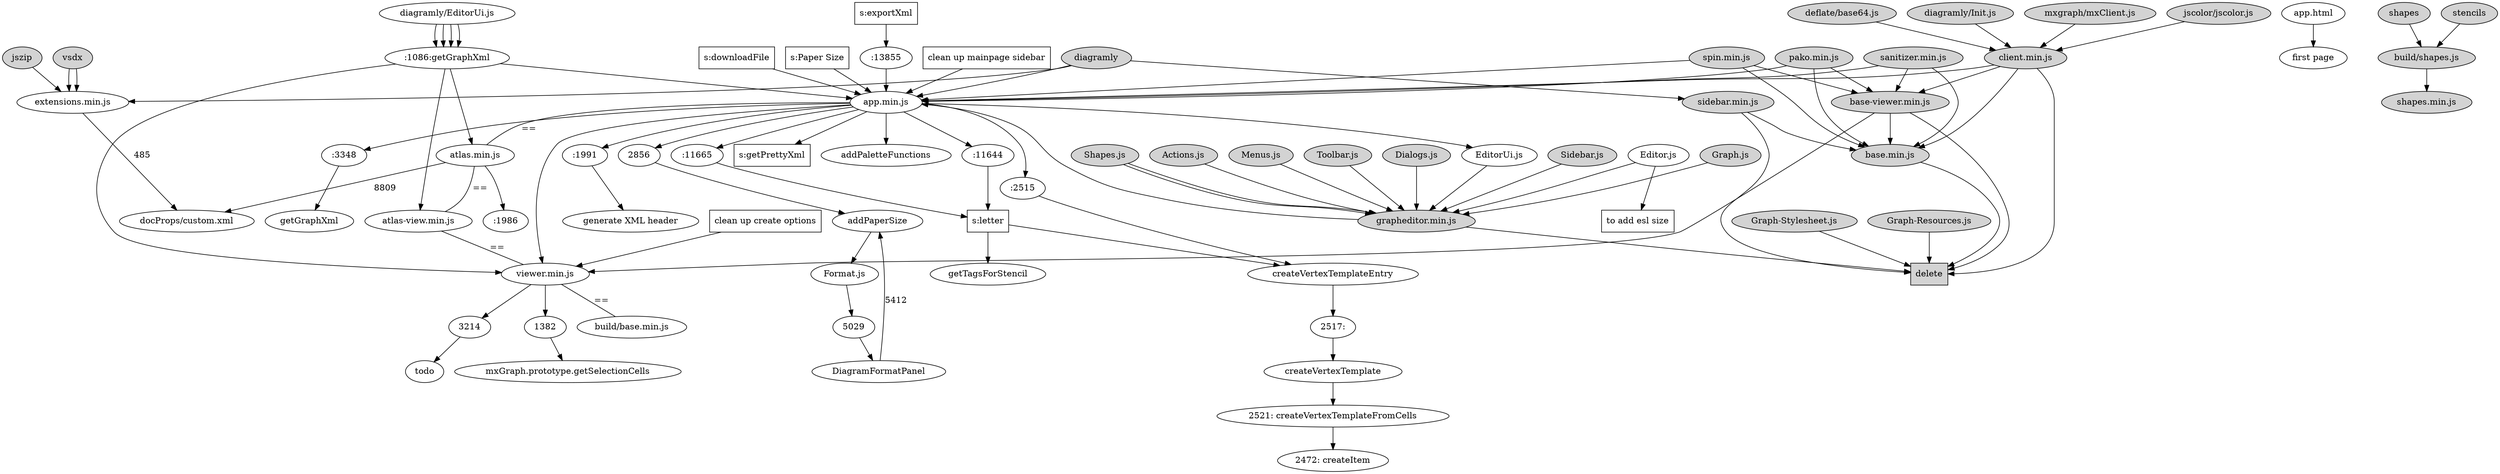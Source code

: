 digraph drawIo{
subgraph callFunction{
//s: search 
"diagramly/EditorUi.js"->":1086:getGraphXml" -> "app.min.js" -> 
"viewer.min.js"->"1382"-> "mxGraph.prototype.getSelectionCells";

"diagramly/EditorUi.js"->":1086:getGraphXml" -> "atlas.min.js" -> ":1986";
"s:letter" [shape = box];

"app.min.js" -> ":11644"-> "s:letter" -> "getTagsForStencil";
"app.min.js" ->":11665"-> "s:letter" -> "createVertexTemplateEntry";
"s:downloadFile" [shape = box];
"s:downloadFile" -> "app.min.js" -> "EditorUi.js";
"app.min.js" -> ":2515" -> "createVertexTemplateEntry" -> "2517:" -> "createVertexTemplate" -> "2521: createVertexTemplateFromCells" -> "2472: createItem";
//"app.min.js" -> ":2031" -> "A1 (594 mm x 841 mm)";
//"atlas.min.js" -> ":2032" -> "A1 (594 mm x 841 mm)";
"diagramly/EditorUi.js"->":1086:getGraphXml" -> "atlas-view.min.js";
"diagramly/EditorUi.js"->":1086:getGraphXml" -> "viewer.min.js";

"app.min.js" -> "atlas.min.js" -> "atlas-view.min.js" -> "viewer.min.js" ->
    "build/base.min.js"[label = "==", arrowhead="none" ];

"s:Paper Size" [shape = box];
"s:Paper Size" -> "app.min.js" -> "2856" -> "addPaperSize";
"addPaperSize" -> "Format.js" -> "5029" -> "DiagramFormatPanel";
"DiagramFormatPanel" -> "addPaperSize" [label= "5412" ];
"atlas.min.js"  -> "docProps/custom.xml" [label = "8809" ];
"extensions.min.js" -> "docProps/custom.xml" [label = "485"]; 
"to add esl size" [shape = box];
"Editor.js" -> "to add esl size";

"app.min.js" -> ":3348" ->"getGraphXml"; 
"app.min.js" -> ":1991" ->"generate XML header"; 
"app.min.js" -> "s:getPrettyXml";
"s:getPrettyXml"[shape = box];
"s:exportXml" [shape = box];

"s:exportXml" -> ":13855" -> "app.min.js";
"clean up create options" [shape = box];
"clean up create options" -> "viewer.min.js" -> 3214 -> "todo";

"clean up mainpage sidebar" [shape = box];
"clean up mainpage sidebar" -> "app.min.js" -> "addPaletteFunctions";
"app.html" -> "first page"
}

subgraph buildXml{
node [style=filled];
"delete" [shape = box];
"shapes" -> "build/shapes.js" -> "shapes.min.js";
"stencils" -> "build/shapes.js";
"Editor.js"->"grapheditor.min.js";
"EditorUi.js"->"grapheditor.min.js";
"Sidebar.js"->"grapheditor.min.js";
"Graph.js"->"grapheditor.min.js";
"Shapes.js"->"grapheditor.min.js";
"Shapes.js"->"grapheditor.min.js";
"Actions.js"->"grapheditor.min.js";
"Menus.js"->"grapheditor.min.js";
"Toolbar.js"->"grapheditor.min.js";
"Dialogs.js"->"grapheditor.min.js";
"diagramly"->"sidebar.min.js";
"diagramly"->"extensions.min.js";
"vsdx"->"extensions.min.js";
"deflate/base64.js"->"client.min.js";
"diagramly/Init.js"->"client.min.js";
"mxgraph/mxClient.js"->"client.min.js";
"jscolor/jscolor.js"->"client.min.js";

"spin.min.js"->"base-viewer.min.js";
"sanitizer.min.js"->"base-viewer.min.js";
"pako.min.js"->"base-viewer.min.js";
"client.min.js"->"base-viewer.min.js";
"base-viewer.min.js"->"viewer.min.js";

"spin.min.js"->"base.min.js";
"sanitizer.min.js"->"base.min.js";
"pako.min.js"->"base.min.js";
"client.min.js"->"base.min.js";
"base-viewer.min.js"-> "base.min.js";
"sidebar.min.js"-> "base.min.js";
"vsdx"->"extensions.min.js";
"jszip"->"extensions.min.js";
"Graph-Stylesheet.js"->"delete";
"Graph-Resources.js"->"delete";
"grapheditor.min.js"->"delete";
"sidebar.min.js"->"delete";
"client.min.js"->"delete";
"diagramly"->"app.min.js";
"base.min.js"->"delete";
"base-viewer.min.js"->"delete";
"spin.min.js"->"app.min.js";
"sanitizer.min.js"->"app.min.js";
"pako.min.js"->"app.min.js";
"client.min.js"->"app.min.js";
"grapheditor.min.js"->"app.min.js";
label = "ant build xml";
color=blue
}
}
